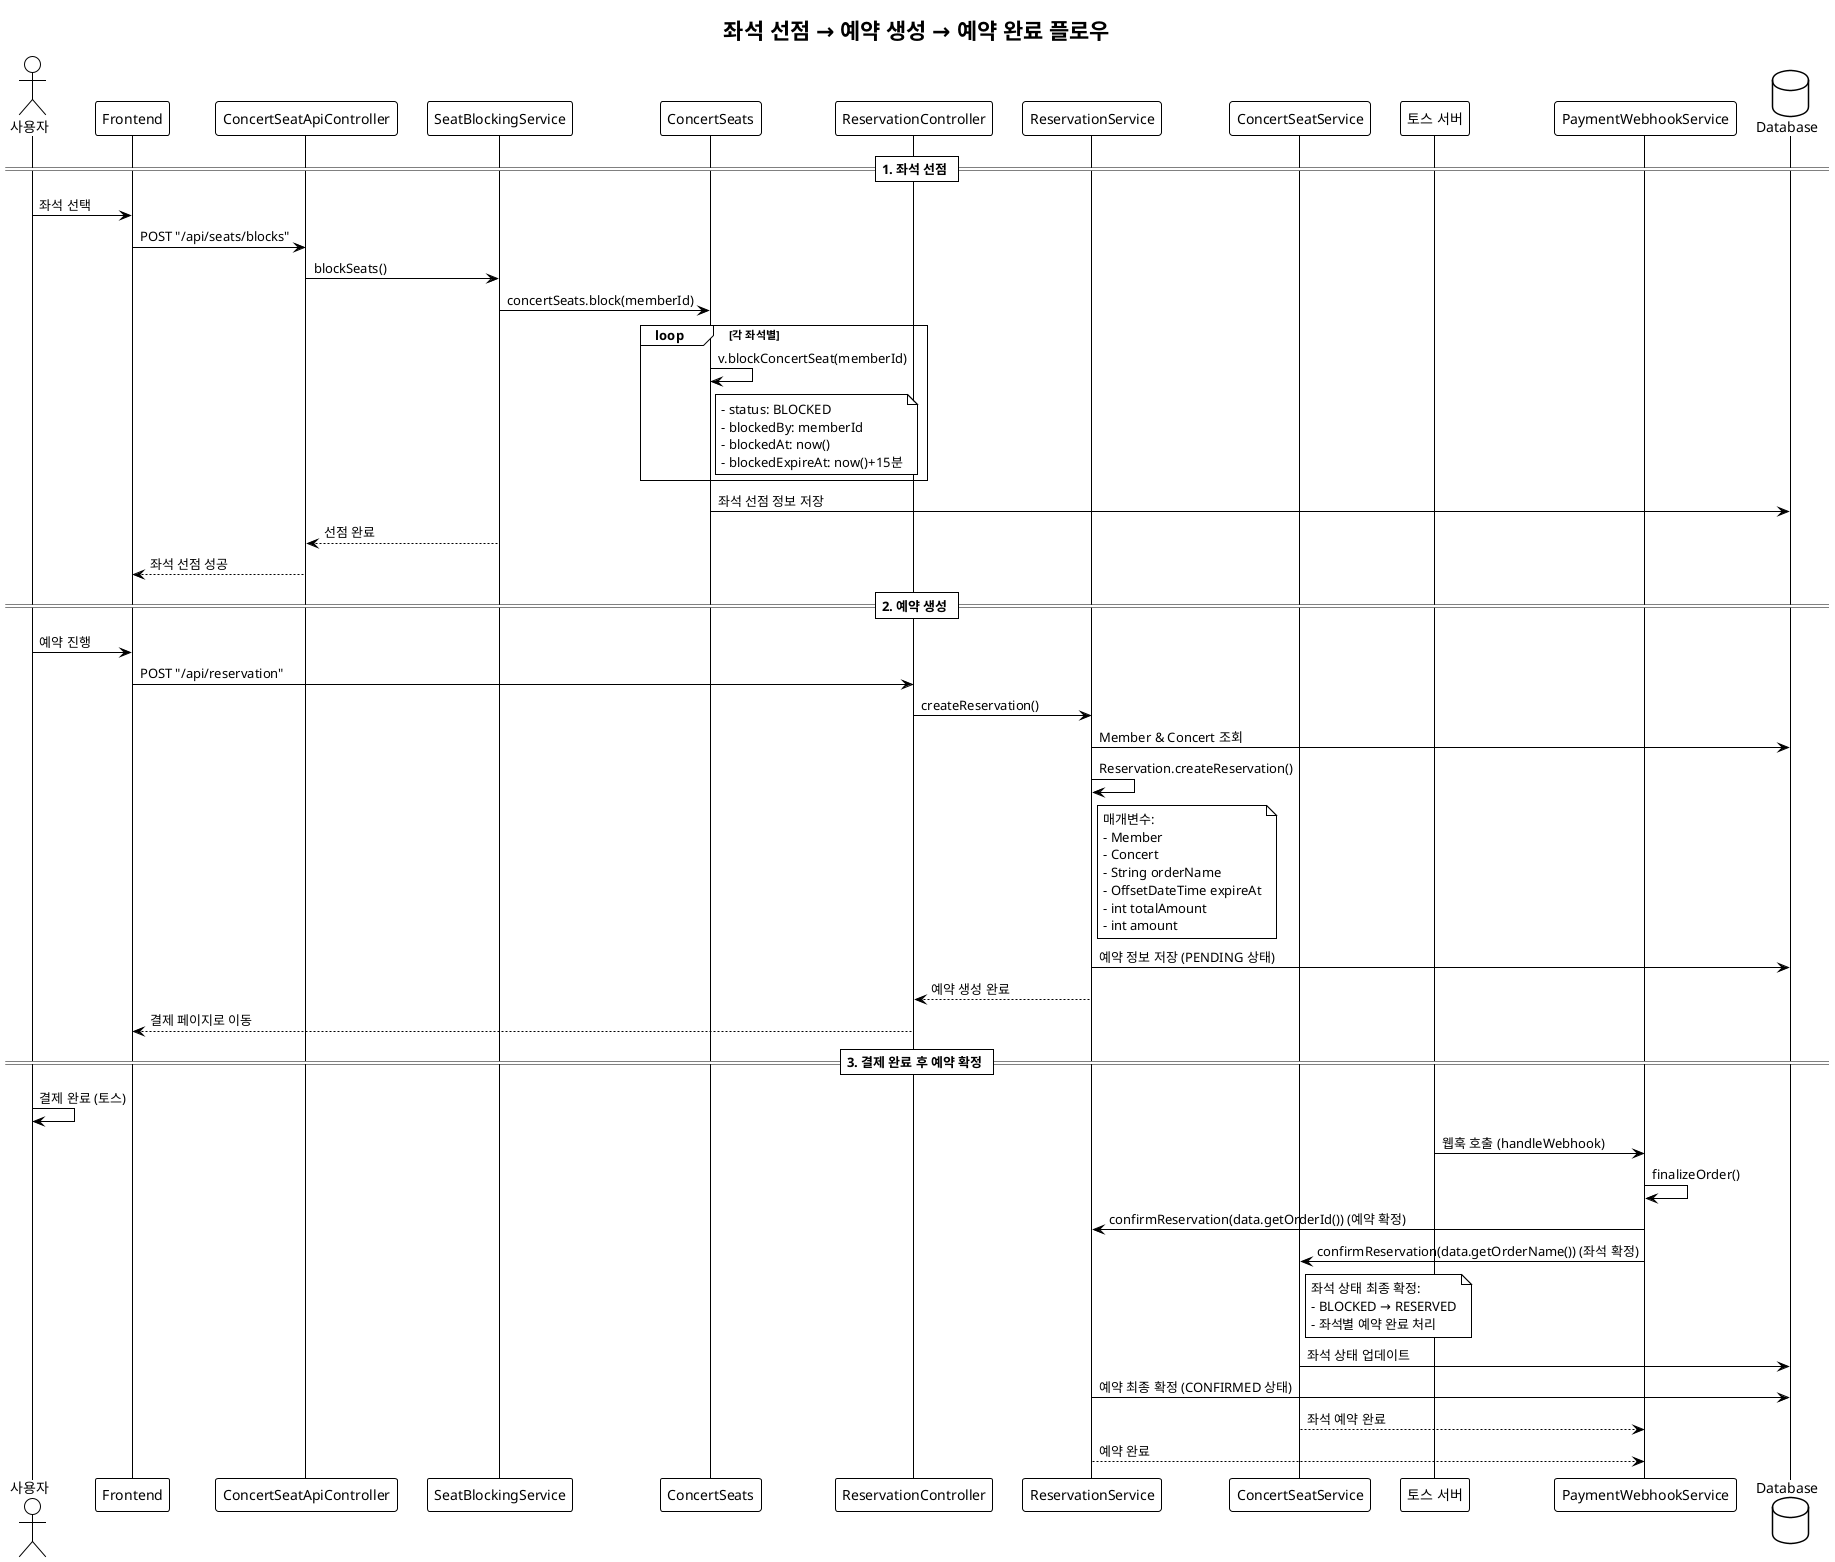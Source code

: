 @startuml 좌석_선점_및_예약_전체_플로우
!theme plain

actor 사용자 as User
participant Frontend
participant ConcertSeatApiController as SeatAPI
participant SeatBlockingService as SeatService
participant ConcertSeats as SeatsEntity
participant ReservationController as ReservationAPI
participant ReservationService
participant ConcertSeatService
participant "토스 서버" as TossServer
participant PaymentWebhookService as WebhookService
database Database as DB

title 좌석 선점 → 예약 생성 → 예약 완료 플로우

== 1. 좌석 선점 ==
User -> Frontend: 좌석 선택
Frontend -> SeatAPI: POST "/api/seats/blocks"
SeatAPI -> SeatService: blockSeats()
SeatService -> SeatsEntity: concertSeats.block(memberId)

loop 각 좌석별
    SeatsEntity -> SeatsEntity: v.blockConcertSeat(memberId)
    note right of SeatsEntity
      - status: BLOCKED
      - blockedBy: memberId
      - blockedAt: now()
      - blockedExpireAt: now()+15분
    end note
end

SeatsEntity -> DB: 좌석 선점 정보 저장
SeatService --> SeatAPI: 선점 완료
SeatAPI --> Frontend: 좌석 선점 성공

== 2. 예약 생성 ==
User -> Frontend: 예약 진행
Frontend -> ReservationAPI: POST "/api/reservation"
ReservationAPI -> ReservationService: createReservation()
ReservationService -> DB: Member & Concert 조회
ReservationService -> ReservationService: Reservation.createReservation()
note right of ReservationService
  매개변수:
  - Member
  - Concert
  - String orderName
  - OffsetDateTime expireAt
  - int totalAmount
  - int amount
end note
ReservationService -> DB: 예약 정보 저장 (PENDING 상태)
ReservationService --> ReservationAPI: 예약 생성 완료
ReservationAPI --> Frontend: 결제 페이지로 이동

== 3. 결제 완료 후 예약 확정 ==
User -> User: 결제 완료 (토스)
TossServer -> WebhookService: 웹훅 호출 (handleWebhook)
WebhookService -> WebhookService: finalizeOrder()
WebhookService -> ReservationService: confirmReservation(data.getOrderId()) (예약 확정)
WebhookService -> ConcertSeatService: confirmReservation(data.getOrderName()) (좌석 확정)

note right of ConcertSeatService
  좌석 상태 최종 확정:
  - BLOCKED → RESERVED
  - 좌석별 예약 완료 처리
end note

ConcertSeatService -> DB: 좌석 상태 업데이트
ReservationService -> DB: 예약 최종 확정 (CONFIRMED 상태)

ConcertSeatService --> WebhookService: 좌석 예약 완료
ReservationService --> WebhookService: 예약 완료



@enduml
